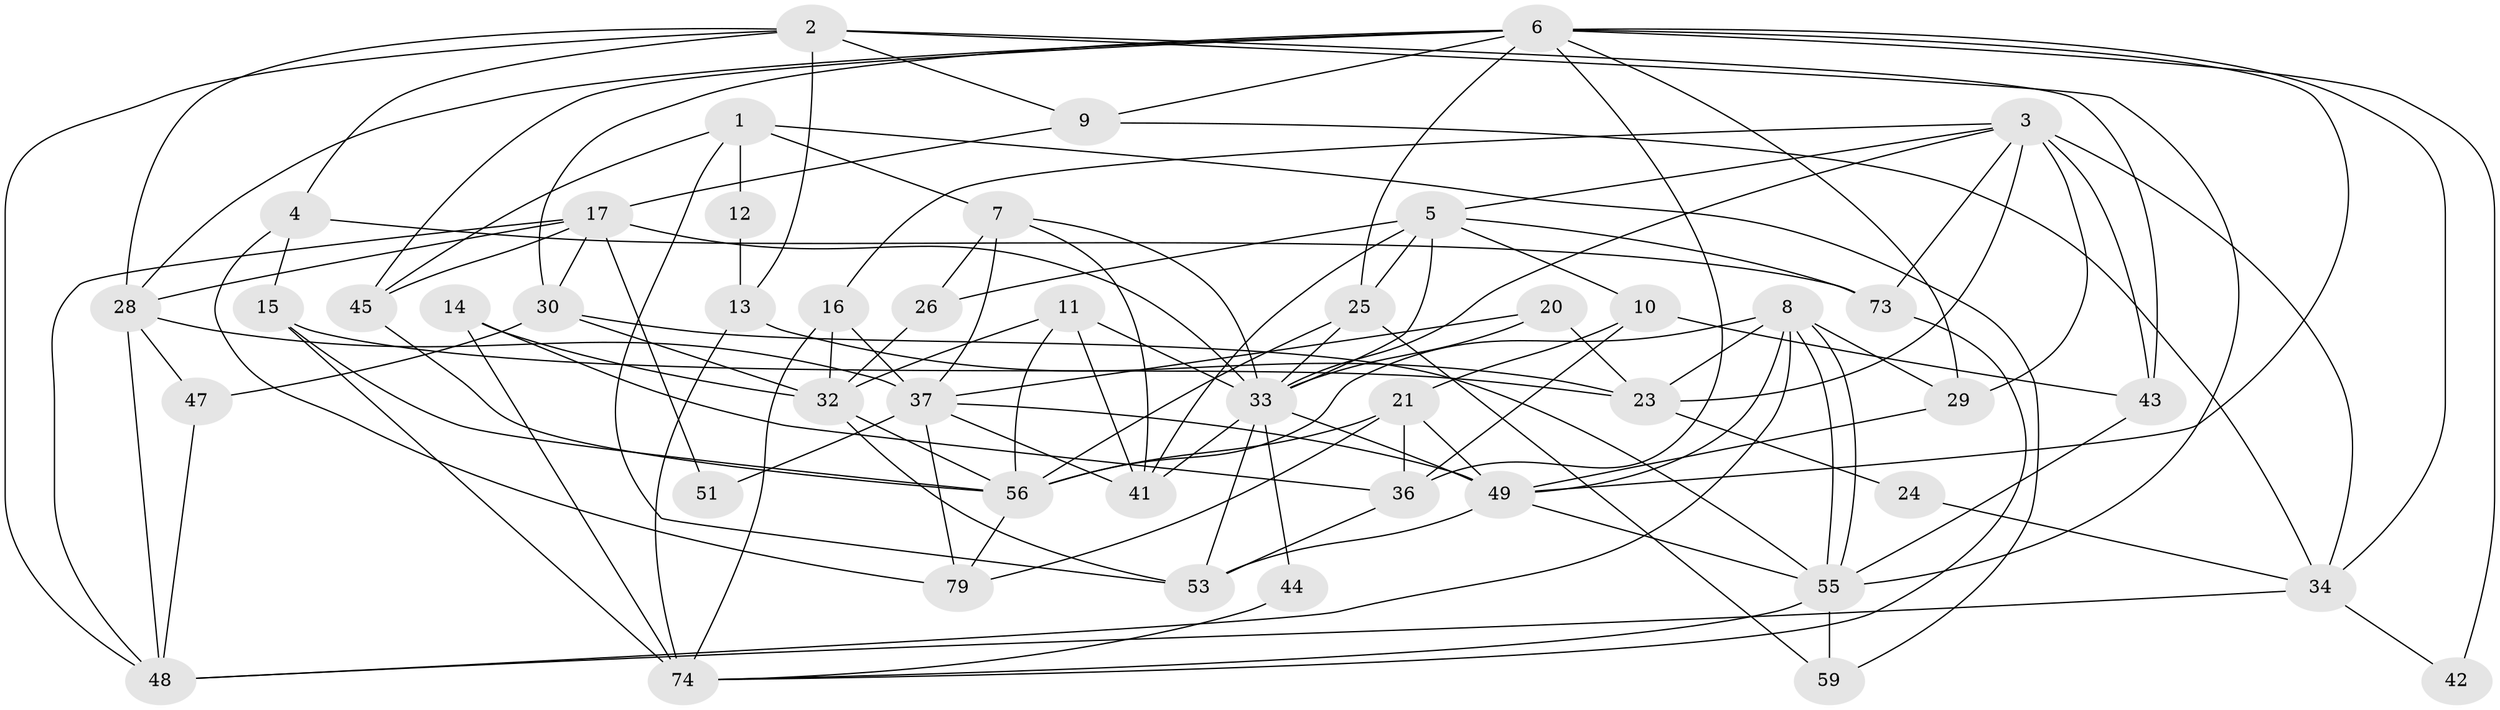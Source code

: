 // Generated by graph-tools (version 1.1) at 2025/52/02/27/25 19:52:05]
// undirected, 47 vertices, 120 edges
graph export_dot {
graph [start="1"]
  node [color=gray90,style=filled];
  1 [super="+40"];
  2 [super="+31"];
  3 [super="+75"];
  4 [super="+77"];
  5 [super="+63"];
  6 [super="+22"];
  7 [super="+27"];
  8 [super="+18"];
  9 [super="+54"];
  10 [super="+62"];
  11 [super="+68"];
  12;
  13;
  14 [super="+71"];
  15;
  16 [super="+70"];
  17 [super="+19"];
  20;
  21 [super="+38"];
  23 [super="+66"];
  24;
  25 [super="+61"];
  26;
  28 [super="+64"];
  29;
  30 [super="+52"];
  32 [super="+35"];
  33 [super="+69"];
  34 [super="+39"];
  36 [super="+46"];
  37 [super="+76"];
  41 [super="+57"];
  42;
  43;
  44;
  45;
  47;
  48 [super="+65"];
  49 [super="+50"];
  51;
  53 [super="+72"];
  55 [super="+58"];
  56 [super="+67"];
  59 [super="+60"];
  73;
  74 [super="+78"];
  79;
  1 -- 7;
  1 -- 59;
  1 -- 12;
  1 -- 45;
  1 -- 53;
  2 -- 13;
  2 -- 28;
  2 -- 43;
  2 -- 9;
  2 -- 48;
  2 -- 4;
  2 -- 55;
  3 -- 29;
  3 -- 43;
  3 -- 73;
  3 -- 16;
  3 -- 5;
  3 -- 34;
  3 -- 23;
  3 -- 33;
  4 -- 15;
  4 -- 73;
  4 -- 79;
  5 -- 25;
  5 -- 41;
  5 -- 73;
  5 -- 33;
  5 -- 26;
  5 -- 10;
  6 -- 29;
  6 -- 30;
  6 -- 34;
  6 -- 9;
  6 -- 42;
  6 -- 45;
  6 -- 36;
  6 -- 28;
  6 -- 25;
  6 -- 49;
  7 -- 41;
  7 -- 26;
  7 -- 37;
  7 -- 33;
  8 -- 49;
  8 -- 55;
  8 -- 55;
  8 -- 29;
  8 -- 48;
  8 -- 23;
  8 -- 56;
  9 -- 34;
  9 -- 17;
  10 -- 43;
  10 -- 36 [weight=2];
  10 -- 21;
  11 -- 56;
  11 -- 32;
  11 -- 41;
  11 -- 33;
  12 -- 13;
  13 -- 74;
  13 -- 23;
  14 -- 74 [weight=2];
  14 -- 36;
  14 -- 32;
  15 -- 56;
  15 -- 23;
  15 -- 74;
  16 -- 74;
  16 -- 32;
  16 -- 37;
  17 -- 33;
  17 -- 45;
  17 -- 48;
  17 -- 51;
  17 -- 28;
  17 -- 30;
  20 -- 37;
  20 -- 23;
  20 -- 33;
  21 -- 79;
  21 -- 36;
  21 -- 49;
  21 -- 56;
  23 -- 24;
  24 -- 34;
  25 -- 33;
  25 -- 56;
  25 -- 59;
  26 -- 32;
  28 -- 48;
  28 -- 37;
  28 -- 47;
  29 -- 49;
  30 -- 55;
  30 -- 32;
  30 -- 47;
  32 -- 56;
  32 -- 53;
  33 -- 41;
  33 -- 53;
  33 -- 49;
  33 -- 44;
  34 -- 42;
  34 -- 48;
  36 -- 53 [weight=2];
  37 -- 79;
  37 -- 51;
  37 -- 41;
  37 -- 49;
  43 -- 55;
  44 -- 74;
  45 -- 56;
  47 -- 48;
  49 -- 55;
  49 -- 53;
  55 -- 74;
  55 -- 59;
  56 -- 79;
  73 -- 74;
}
